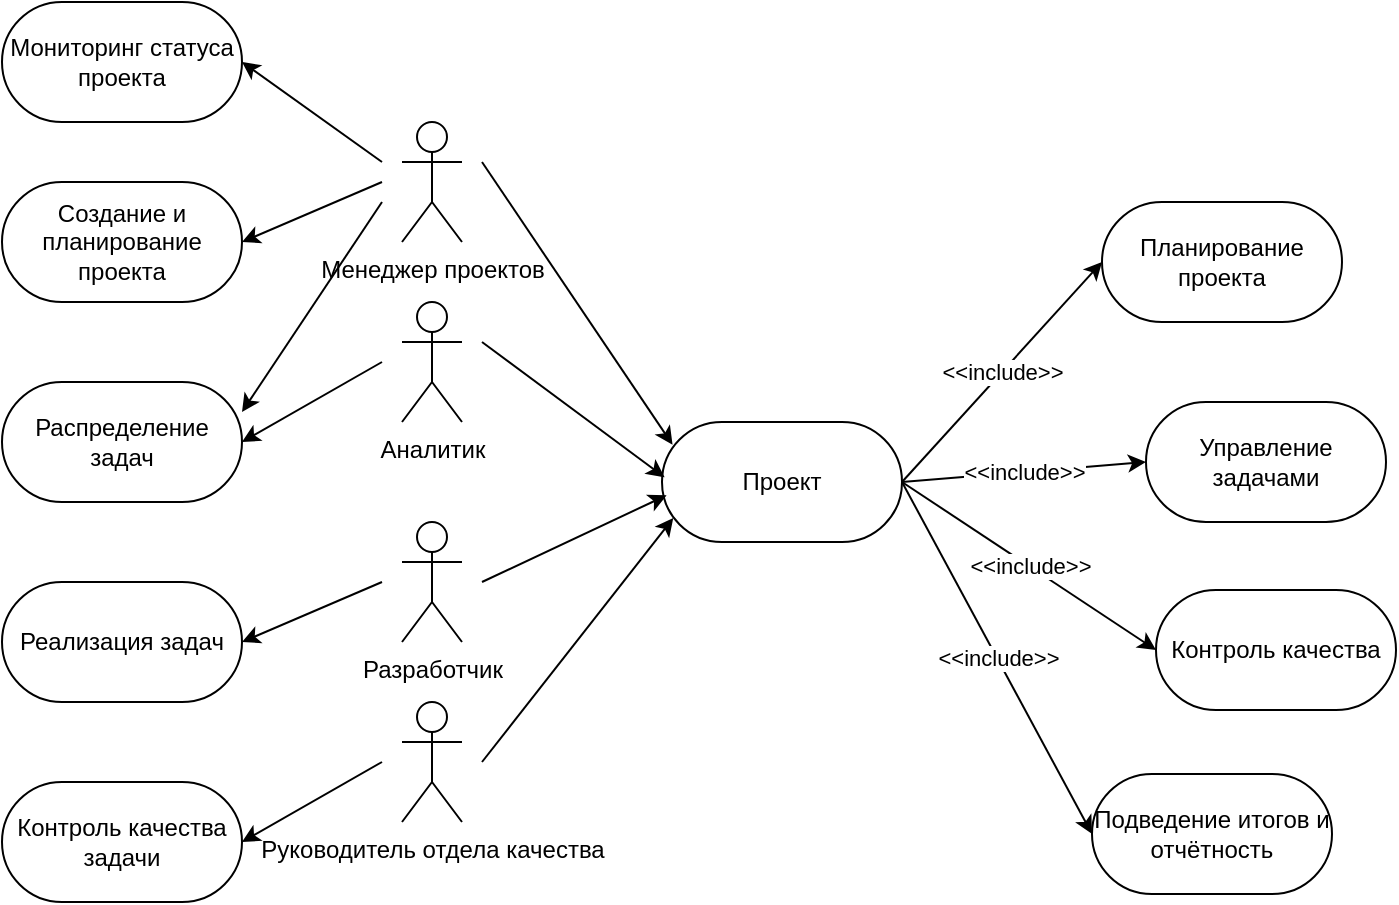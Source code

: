 <mxfile version="24.7.17">
  <diagram name="Страница — 1" id="OPw6BQCWtjEl8Fe08-i5">
    <mxGraphModel grid="0" page="0" gridSize="10" guides="1" tooltips="1" connect="1" arrows="1" fold="1" pageScale="1" pageWidth="827" pageHeight="1169" math="0" shadow="0">
      <root>
        <mxCell id="0" />
        <mxCell id="1" parent="0" />
        <mxCell id="5txxk7LyQgl3MBOezZEx-1" value="Разработчик" style="shape=umlActor;verticalLabelPosition=bottom;verticalAlign=top;html=1;outlineConnect=0;" vertex="1" parent="1">
          <mxGeometry x="330" y="540" width="30" height="60" as="geometry" />
        </mxCell>
        <mxCell id="5txxk7LyQgl3MBOezZEx-4" value="Менеджер проектов" style="shape=umlActor;verticalLabelPosition=bottom;verticalAlign=top;html=1;outlineConnect=0;" vertex="1" parent="1">
          <mxGeometry x="330" y="340" width="30" height="60" as="geometry" />
        </mxCell>
        <mxCell id="5txxk7LyQgl3MBOezZEx-9" value="Аналитик" style="shape=umlActor;verticalLabelPosition=bottom;verticalAlign=top;html=1;outlineConnect=0;" vertex="1" parent="1">
          <mxGeometry x="330" y="430" width="30" height="60" as="geometry" />
        </mxCell>
        <mxCell id="5txxk7LyQgl3MBOezZEx-10" value="Руководитель отдела качества" style="shape=umlActor;verticalLabelPosition=bottom;verticalAlign=top;html=1;outlineConnect=0;" vertex="1" parent="1">
          <mxGeometry x="330" y="630" width="30" height="60" as="geometry" />
        </mxCell>
        <mxCell id="5txxk7LyQgl3MBOezZEx-11" value="Проект" style="rounded=1;whiteSpace=wrap;html=1;arcSize=50;" vertex="1" parent="1">
          <mxGeometry x="460" y="490" width="120" height="60" as="geometry" />
        </mxCell>
        <mxCell id="5txxk7LyQgl3MBOezZEx-12" value="" style="endArrow=classic;html=1;rounded=0;entryX=0.011;entryY=0.461;entryDx=0;entryDy=0;entryPerimeter=0;" edge="1" parent="1" target="5txxk7LyQgl3MBOezZEx-11">
          <mxGeometry width="50" height="50" relative="1" as="geometry">
            <mxPoint x="370" y="450" as="sourcePoint" />
            <mxPoint x="460" y="520" as="targetPoint" />
          </mxGeometry>
        </mxCell>
        <mxCell id="5txxk7LyQgl3MBOezZEx-13" value="" style="endArrow=classic;html=1;rounded=0;entryX=0.019;entryY=0.611;entryDx=0;entryDy=0;entryPerimeter=0;" edge="1" parent="1" target="5txxk7LyQgl3MBOezZEx-11">
          <mxGeometry width="50" height="50" relative="1" as="geometry">
            <mxPoint x="370" y="570" as="sourcePoint" />
            <mxPoint x="490" y="600" as="targetPoint" />
          </mxGeometry>
        </mxCell>
        <mxCell id="5txxk7LyQgl3MBOezZEx-14" value="" style="endArrow=classic;html=1;rounded=0;entryX=0.047;entryY=0.8;entryDx=0;entryDy=0;entryPerimeter=0;" edge="1" parent="1" target="5txxk7LyQgl3MBOezZEx-11">
          <mxGeometry width="50" height="50" relative="1" as="geometry">
            <mxPoint x="370" y="660" as="sourcePoint" />
            <mxPoint x="540" y="640" as="targetPoint" />
          </mxGeometry>
        </mxCell>
        <mxCell id="5txxk7LyQgl3MBOezZEx-15" value="" style="endArrow=classic;html=1;rounded=0;entryX=0.044;entryY=0.189;entryDx=0;entryDy=0;entryPerimeter=0;" edge="1" parent="1" target="5txxk7LyQgl3MBOezZEx-11">
          <mxGeometry width="50" height="50" relative="1" as="geometry">
            <mxPoint x="370" y="360" as="sourcePoint" />
            <mxPoint x="540" y="650" as="targetPoint" />
          </mxGeometry>
        </mxCell>
        <mxCell id="5txxk7LyQgl3MBOezZEx-17" value="Создание и планирование проекта" style="rounded=1;whiteSpace=wrap;html=1;arcSize=50;" vertex="1" parent="1">
          <mxGeometry x="130" y="370" width="120" height="60" as="geometry" />
        </mxCell>
        <mxCell id="5txxk7LyQgl3MBOezZEx-23" value="Распределение задач" style="rounded=1;whiteSpace=wrap;html=1;arcSize=50;" vertex="1" parent="1">
          <mxGeometry x="130" y="470" width="120" height="60" as="geometry" />
        </mxCell>
        <mxCell id="5txxk7LyQgl3MBOezZEx-25" value="Реализация задач" style="rounded=1;whiteSpace=wrap;html=1;arcSize=50;" vertex="1" parent="1">
          <mxGeometry x="130" y="570" width="120" height="60" as="geometry" />
        </mxCell>
        <mxCell id="5txxk7LyQgl3MBOezZEx-26" value="Контроль качества задачи" style="rounded=1;whiteSpace=wrap;html=1;arcSize=50;" vertex="1" parent="1">
          <mxGeometry x="130" y="670" width="120" height="60" as="geometry" />
        </mxCell>
        <mxCell id="5txxk7LyQgl3MBOezZEx-27" value="Мониторинг статуса проекта" style="rounded=1;whiteSpace=wrap;html=1;arcSize=50;" vertex="1" parent="1">
          <mxGeometry x="130" y="280" width="120" height="60" as="geometry" />
        </mxCell>
        <mxCell id="5txxk7LyQgl3MBOezZEx-28" value="" style="endArrow=classic;html=1;rounded=0;entryX=1;entryY=0.5;entryDx=0;entryDy=0;" edge="1" parent="1" target="5txxk7LyQgl3MBOezZEx-27">
          <mxGeometry width="50" height="50" relative="1" as="geometry">
            <mxPoint x="320" y="360" as="sourcePoint" />
            <mxPoint x="280" y="800" as="targetPoint" />
          </mxGeometry>
        </mxCell>
        <mxCell id="5txxk7LyQgl3MBOezZEx-29" value="" style="endArrow=classic;html=1;rounded=0;entryX=1;entryY=0.5;entryDx=0;entryDy=0;" edge="1" parent="1" target="5txxk7LyQgl3MBOezZEx-17">
          <mxGeometry width="50" height="50" relative="1" as="geometry">
            <mxPoint x="320" y="370" as="sourcePoint" />
            <mxPoint x="290" y="870" as="targetPoint" />
          </mxGeometry>
        </mxCell>
        <mxCell id="5txxk7LyQgl3MBOezZEx-30" value="" style="endArrow=classic;html=1;rounded=0;entryX=1;entryY=0.25;entryDx=0;entryDy=0;" edge="1" parent="1" target="5txxk7LyQgl3MBOezZEx-23">
          <mxGeometry width="50" height="50" relative="1" as="geometry">
            <mxPoint x="320" y="380" as="sourcePoint" />
            <mxPoint x="320" y="840" as="targetPoint" />
          </mxGeometry>
        </mxCell>
        <mxCell id="5txxk7LyQgl3MBOezZEx-31" value="" style="endArrow=classic;html=1;rounded=0;entryX=1;entryY=0.5;entryDx=0;entryDy=0;" edge="1" parent="1" target="5txxk7LyQgl3MBOezZEx-23">
          <mxGeometry width="50" height="50" relative="1" as="geometry">
            <mxPoint x="320" y="460" as="sourcePoint" />
            <mxPoint x="270" y="810" as="targetPoint" />
          </mxGeometry>
        </mxCell>
        <mxCell id="5txxk7LyQgl3MBOezZEx-32" value="" style="endArrow=classic;html=1;rounded=0;entryX=1;entryY=0.5;entryDx=0;entryDy=0;" edge="1" parent="1" target="5txxk7LyQgl3MBOezZEx-25">
          <mxGeometry width="50" height="50" relative="1" as="geometry">
            <mxPoint x="320" y="570" as="sourcePoint" />
            <mxPoint x="290" y="820" as="targetPoint" />
          </mxGeometry>
        </mxCell>
        <mxCell id="5txxk7LyQgl3MBOezZEx-33" value="" style="endArrow=classic;html=1;rounded=0;entryX=1;entryY=0.5;entryDx=0;entryDy=0;" edge="1" parent="1" target="5txxk7LyQgl3MBOezZEx-26">
          <mxGeometry width="50" height="50" relative="1" as="geometry">
            <mxPoint x="320" y="660" as="sourcePoint" />
            <mxPoint x="350" y="860" as="targetPoint" />
          </mxGeometry>
        </mxCell>
        <mxCell id="5txxk7LyQgl3MBOezZEx-34" value="Планирование проекта" style="rounded=1;whiteSpace=wrap;html=1;arcSize=50;" vertex="1" parent="1">
          <mxGeometry x="680" y="380" width="120" height="60" as="geometry" />
        </mxCell>
        <mxCell id="5txxk7LyQgl3MBOezZEx-35" value="Управление задачами" style="rounded=1;whiteSpace=wrap;html=1;arcSize=50;" vertex="1" parent="1">
          <mxGeometry x="702" y="480" width="120" height="60" as="geometry" />
        </mxCell>
        <mxCell id="5txxk7LyQgl3MBOezZEx-36" value="Контроль качества" style="rounded=1;whiteSpace=wrap;html=1;arcSize=50;" vertex="1" parent="1">
          <mxGeometry x="707" y="574" width="120" height="60" as="geometry" />
        </mxCell>
        <mxCell id="5txxk7LyQgl3MBOezZEx-37" value="Подведение итогов и отчётность" style="rounded=1;whiteSpace=wrap;html=1;arcSize=50;" vertex="1" parent="1">
          <mxGeometry x="675" y="666" width="120" height="60" as="geometry" />
        </mxCell>
        <mxCell id="5txxk7LyQgl3MBOezZEx-38" value="" style="endArrow=classic;html=1;rounded=0;entryX=0;entryY=0.5;entryDx=0;entryDy=0;exitX=1;exitY=0.5;exitDx=0;exitDy=0;" edge="1" parent="1" source="5txxk7LyQgl3MBOezZEx-11" target="5txxk7LyQgl3MBOezZEx-34">
          <mxGeometry relative="1" as="geometry">
            <mxPoint x="560" y="830" as="sourcePoint" />
            <mxPoint x="660" y="830" as="targetPoint" />
          </mxGeometry>
        </mxCell>
        <mxCell id="5txxk7LyQgl3MBOezZEx-39" value="&amp;lt;&amp;lt;include&amp;gt;&amp;gt;" style="edgeLabel;resizable=0;html=1;;align=center;verticalAlign=middle;" connectable="0" vertex="1" parent="5txxk7LyQgl3MBOezZEx-38">
          <mxGeometry relative="1" as="geometry">
            <mxPoint as="offset" />
          </mxGeometry>
        </mxCell>
        <mxCell id="5txxk7LyQgl3MBOezZEx-41" value="" style="endArrow=classic;html=1;rounded=0;entryX=0;entryY=0.5;entryDx=0;entryDy=0;exitX=1;exitY=0.5;exitDx=0;exitDy=0;" edge="1" parent="1" source="5txxk7LyQgl3MBOezZEx-11" target="5txxk7LyQgl3MBOezZEx-35">
          <mxGeometry relative="1" as="geometry">
            <mxPoint x="590" y="530" as="sourcePoint" />
            <mxPoint x="677" y="420" as="targetPoint" />
          </mxGeometry>
        </mxCell>
        <mxCell id="5txxk7LyQgl3MBOezZEx-42" value="&amp;lt;&amp;lt;include&amp;gt;&amp;gt;" style="edgeLabel;resizable=0;html=1;;align=center;verticalAlign=middle;" connectable="0" vertex="1" parent="5txxk7LyQgl3MBOezZEx-41">
          <mxGeometry relative="1" as="geometry">
            <mxPoint as="offset" />
          </mxGeometry>
        </mxCell>
        <mxCell id="5txxk7LyQgl3MBOezZEx-43" value="" style="endArrow=classic;html=1;rounded=0;entryX=0;entryY=0.5;entryDx=0;entryDy=0;exitX=1;exitY=0.5;exitDx=0;exitDy=0;" edge="1" parent="1" source="5txxk7LyQgl3MBOezZEx-11" target="5txxk7LyQgl3MBOezZEx-36">
          <mxGeometry relative="1" as="geometry">
            <mxPoint x="590" y="530" as="sourcePoint" />
            <mxPoint x="707" y="520" as="targetPoint" />
          </mxGeometry>
        </mxCell>
        <mxCell id="5txxk7LyQgl3MBOezZEx-44" value="&amp;lt;&amp;lt;include&amp;gt;&amp;gt;" style="edgeLabel;resizable=0;html=1;;align=center;verticalAlign=middle;" connectable="0" vertex="1" parent="5txxk7LyQgl3MBOezZEx-43">
          <mxGeometry relative="1" as="geometry">
            <mxPoint as="offset" />
          </mxGeometry>
        </mxCell>
        <mxCell id="5txxk7LyQgl3MBOezZEx-45" value="" style="endArrow=classic;html=1;rounded=0;entryX=0;entryY=0.5;entryDx=0;entryDy=0;exitX=1;exitY=0.5;exitDx=0;exitDy=0;" edge="1" parent="1" source="5txxk7LyQgl3MBOezZEx-11" target="5txxk7LyQgl3MBOezZEx-37">
          <mxGeometry relative="1" as="geometry">
            <mxPoint x="590" y="530" as="sourcePoint" />
            <mxPoint x="717" y="625" as="targetPoint" />
          </mxGeometry>
        </mxCell>
        <mxCell id="5txxk7LyQgl3MBOezZEx-46" value="&amp;lt;&amp;lt;include&amp;gt;&amp;gt;" style="edgeLabel;resizable=0;html=1;;align=center;verticalAlign=middle;" connectable="0" vertex="1" parent="5txxk7LyQgl3MBOezZEx-45">
          <mxGeometry relative="1" as="geometry">
            <mxPoint as="offset" />
          </mxGeometry>
        </mxCell>
      </root>
    </mxGraphModel>
  </diagram>
</mxfile>
